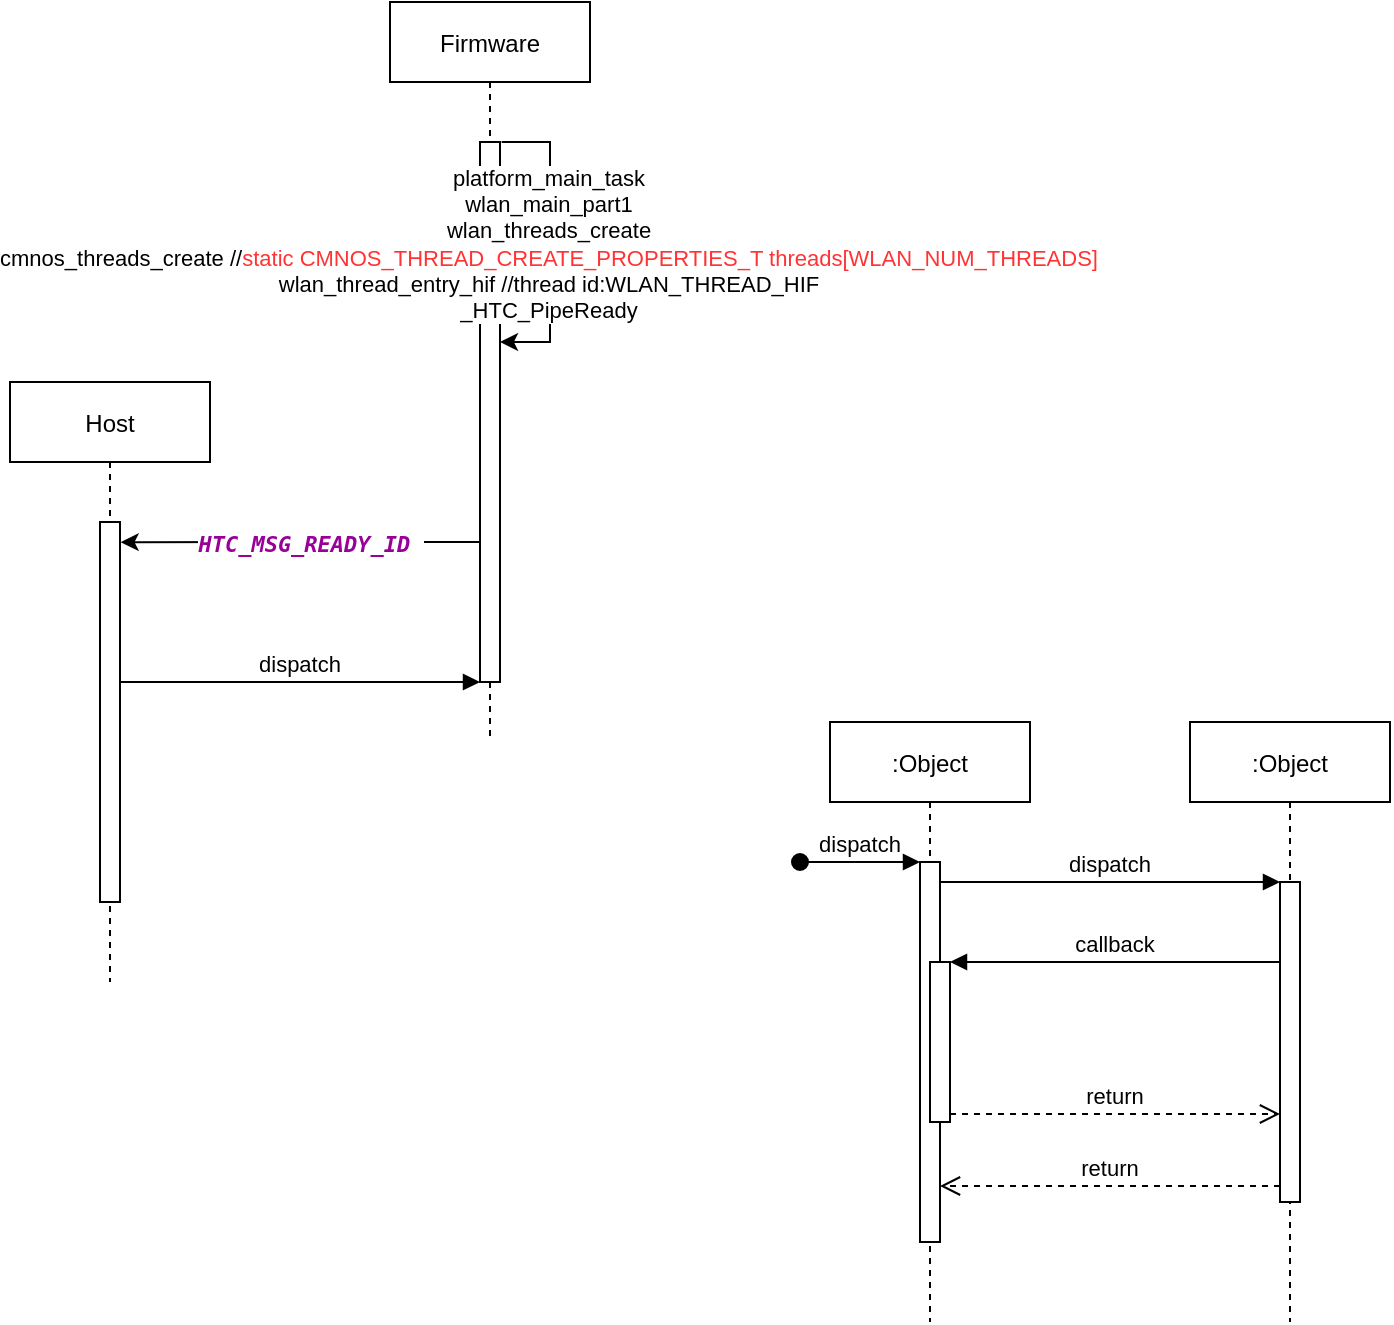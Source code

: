 <mxfile version="20.2.8" type="github">
  <diagram id="kgpKYQtTHZ0yAKxKKP6v" name="Page-1">
    <mxGraphModel dx="1292" dy="717" grid="1" gridSize="10" guides="1" tooltips="1" connect="1" arrows="1" fold="1" page="1" pageScale="1" pageWidth="850" pageHeight="1100" math="0" shadow="0">
      <root>
        <mxCell id="0" />
        <mxCell id="1" parent="0" />
        <mxCell id="wEA7PhlhjhMIiWQ6Ikd3-5" value=":Object" style="shape=umlLifeline;perimeter=lifelinePerimeter;container=1;collapsible=0;recursiveResize=0;rounded=0;shadow=0;strokeWidth=1;" vertex="1" parent="1">
          <mxGeometry x="530" y="610" width="100" height="300" as="geometry" />
        </mxCell>
        <mxCell id="wEA7PhlhjhMIiWQ6Ikd3-6" value="" style="points=[];perimeter=orthogonalPerimeter;rounded=0;shadow=0;strokeWidth=1;" vertex="1" parent="wEA7PhlhjhMIiWQ6Ikd3-5">
          <mxGeometry x="45" y="70" width="10" height="190" as="geometry" />
        </mxCell>
        <mxCell id="wEA7PhlhjhMIiWQ6Ikd3-7" value="dispatch" style="verticalAlign=bottom;startArrow=oval;endArrow=block;startSize=8;shadow=0;strokeWidth=1;" edge="1" parent="wEA7PhlhjhMIiWQ6Ikd3-5" target="wEA7PhlhjhMIiWQ6Ikd3-6">
          <mxGeometry relative="1" as="geometry">
            <mxPoint x="-15" y="70" as="sourcePoint" />
          </mxGeometry>
        </mxCell>
        <mxCell id="wEA7PhlhjhMIiWQ6Ikd3-8" value="" style="points=[];perimeter=orthogonalPerimeter;rounded=0;shadow=0;strokeWidth=1;" vertex="1" parent="wEA7PhlhjhMIiWQ6Ikd3-5">
          <mxGeometry x="50" y="120" width="10" height="80" as="geometry" />
        </mxCell>
        <mxCell id="wEA7PhlhjhMIiWQ6Ikd3-9" value=":Object" style="shape=umlLifeline;perimeter=lifelinePerimeter;container=1;collapsible=0;recursiveResize=0;rounded=0;shadow=0;strokeWidth=1;" vertex="1" parent="1">
          <mxGeometry x="710" y="610" width="100" height="300" as="geometry" />
        </mxCell>
        <mxCell id="wEA7PhlhjhMIiWQ6Ikd3-10" value="" style="points=[];perimeter=orthogonalPerimeter;rounded=0;shadow=0;strokeWidth=1;" vertex="1" parent="wEA7PhlhjhMIiWQ6Ikd3-9">
          <mxGeometry x="45" y="80" width="10" height="160" as="geometry" />
        </mxCell>
        <mxCell id="wEA7PhlhjhMIiWQ6Ikd3-11" value="return" style="verticalAlign=bottom;endArrow=open;dashed=1;endSize=8;exitX=0;exitY=0.95;shadow=0;strokeWidth=1;" edge="1" parent="1" source="wEA7PhlhjhMIiWQ6Ikd3-10" target="wEA7PhlhjhMIiWQ6Ikd3-6">
          <mxGeometry relative="1" as="geometry">
            <mxPoint x="685" y="766" as="targetPoint" />
          </mxGeometry>
        </mxCell>
        <mxCell id="wEA7PhlhjhMIiWQ6Ikd3-12" value="dispatch" style="verticalAlign=bottom;endArrow=block;entryX=0;entryY=0;shadow=0;strokeWidth=1;" edge="1" parent="1" source="wEA7PhlhjhMIiWQ6Ikd3-6" target="wEA7PhlhjhMIiWQ6Ikd3-10">
          <mxGeometry relative="1" as="geometry">
            <mxPoint x="685" y="690" as="sourcePoint" />
          </mxGeometry>
        </mxCell>
        <mxCell id="wEA7PhlhjhMIiWQ6Ikd3-13" value="callback" style="verticalAlign=bottom;endArrow=block;entryX=1;entryY=0;shadow=0;strokeWidth=1;" edge="1" parent="1" source="wEA7PhlhjhMIiWQ6Ikd3-10" target="wEA7PhlhjhMIiWQ6Ikd3-8">
          <mxGeometry relative="1" as="geometry">
            <mxPoint x="650" y="730" as="sourcePoint" />
          </mxGeometry>
        </mxCell>
        <mxCell id="wEA7PhlhjhMIiWQ6Ikd3-14" value="return" style="verticalAlign=bottom;endArrow=open;dashed=1;endSize=8;exitX=1;exitY=0.95;shadow=0;strokeWidth=1;" edge="1" parent="1" source="wEA7PhlhjhMIiWQ6Ikd3-8" target="wEA7PhlhjhMIiWQ6Ikd3-10">
          <mxGeometry relative="1" as="geometry">
            <mxPoint x="650" y="787" as="targetPoint" />
          </mxGeometry>
        </mxCell>
        <mxCell id="wEA7PhlhjhMIiWQ6Ikd3-15" value="Host" style="shape=umlLifeline;perimeter=lifelinePerimeter;container=1;collapsible=0;recursiveResize=0;rounded=0;shadow=0;strokeWidth=1;" vertex="1" parent="1">
          <mxGeometry x="120" y="440" width="100" height="300" as="geometry" />
        </mxCell>
        <mxCell id="wEA7PhlhjhMIiWQ6Ikd3-16" value="" style="points=[];perimeter=orthogonalPerimeter;rounded=0;shadow=0;strokeWidth=1;" vertex="1" parent="wEA7PhlhjhMIiWQ6Ikd3-15">
          <mxGeometry x="45" y="70" width="10" height="190" as="geometry" />
        </mxCell>
        <mxCell id="wEA7PhlhjhMIiWQ6Ikd3-19" value="Firmware" style="shape=umlLifeline;perimeter=lifelinePerimeter;container=1;collapsible=0;recursiveResize=0;rounded=0;shadow=0;strokeWidth=1;" vertex="1" parent="1">
          <mxGeometry x="310" y="250" width="100" height="370" as="geometry" />
        </mxCell>
        <mxCell id="wEA7PhlhjhMIiWQ6Ikd3-20" value="" style="points=[];perimeter=orthogonalPerimeter;rounded=0;shadow=0;strokeWidth=1;" vertex="1" parent="wEA7PhlhjhMIiWQ6Ikd3-19">
          <mxGeometry x="45" y="70" width="10" height="270" as="geometry" />
        </mxCell>
        <mxCell id="wEA7PhlhjhMIiWQ6Ikd3-29" style="edgeStyle=orthogonalEdgeStyle;rounded=0;orthogonalLoop=1;jettySize=auto;html=1;exitX=0.934;exitY=0.084;exitDx=0;exitDy=0;exitPerimeter=0;" edge="1" parent="wEA7PhlhjhMIiWQ6Ikd3-19">
          <mxGeometry relative="1" as="geometry">
            <mxPoint x="55.83" y="70.0" as="sourcePoint" />
            <mxPoint x="55" y="170" as="targetPoint" />
            <Array as="points">
              <mxPoint x="80" y="70" />
              <mxPoint x="80" y="170" />
              <mxPoint x="55" y="170" />
            </Array>
          </mxGeometry>
        </mxCell>
        <mxCell id="wEA7PhlhjhMIiWQ6Ikd3-32" value="platform_main_task&lt;br&gt;wlan_main_part1&lt;br&gt;wlan_threads_create&lt;br&gt;cmnos_threads_create //&lt;font color=&quot;#FF3333&quot;&gt;static CMNOS_THREAD_CREATE_PROPERTIES_T threads[WLAN_NUM_THREADS]&lt;/font&gt;&lt;br&gt;wlan_thread_entry_hif //thread id:WLAN_THREAD_HIF&lt;br&gt;_HTC_PipeReady" style="edgeLabel;html=1;align=center;verticalAlign=middle;resizable=0;points=[];fontColor=#000000;" vertex="1" connectable="0" parent="wEA7PhlhjhMIiWQ6Ikd3-29">
          <mxGeometry x="-0.335" y="-1" relative="1" as="geometry">
            <mxPoint y="25" as="offset" />
          </mxGeometry>
        </mxCell>
        <mxCell id="wEA7PhlhjhMIiWQ6Ikd3-22" value="dispatch" style="verticalAlign=bottom;endArrow=block;shadow=0;strokeWidth=1;" edge="1" parent="1" source="wEA7PhlhjhMIiWQ6Ikd3-16" target="wEA7PhlhjhMIiWQ6Ikd3-20">
          <mxGeometry relative="1" as="geometry">
            <mxPoint x="275" y="520" as="sourcePoint" />
            <Array as="points">
              <mxPoint x="270" y="590" />
            </Array>
          </mxGeometry>
        </mxCell>
        <mxCell id="wEA7PhlhjhMIiWQ6Ikd3-26" style="edgeStyle=orthogonalEdgeStyle;rounded=0;orthogonalLoop=1;jettySize=auto;html=1;entryX=1.033;entryY=0.053;entryDx=0;entryDy=0;entryPerimeter=0;" edge="1" parent="1" source="wEA7PhlhjhMIiWQ6Ikd3-20" target="wEA7PhlhjhMIiWQ6Ikd3-16">
          <mxGeometry relative="1" as="geometry">
            <Array as="points">
              <mxPoint x="300" y="520" />
              <mxPoint x="300" y="520" />
            </Array>
          </mxGeometry>
        </mxCell>
        <mxCell id="wEA7PhlhjhMIiWQ6Ikd3-27" value="&lt;pre style=&quot;border: 0px; margin: 0px; color: rgb(0, 0, 0); font-style: normal; font-variant-ligatures: normal; font-variant-caps: normal; font-weight: 400; letter-spacing: normal; orphans: 2; text-align: start; text-indent: 0px; text-transform: none; widows: 2; word-spacing: 0px; -webkit-text-stroke-width: 0px; background-color: rgb(255, 255, 255); text-decoration-thickness: initial; text-decoration-style: initial; text-decoration-color: initial;&quot;&gt;&lt;a style=&quot;text-decoration: none; color: rgb(153, 0, 153); font-weight: bold; font-style: italic;&quot; data-definition-place=&quot;def&quot; class=&quot;xer intelliWindow-symbol&quot; href=&quot;https://opengrok.qualcomm.com/source/s?refs=HTC_MSG_READY_ID&amp;amp;project=NHSS.QSDK.12.2.1&quot;&gt;HTC_MSG_READY_ID&lt;/a&gt; &lt;/pre&gt;" style="edgeLabel;html=1;align=center;verticalAlign=middle;resizable=0;points=[];" vertex="1" connectable="0" parent="wEA7PhlhjhMIiWQ6Ikd3-26">
          <mxGeometry x="-0.055" y="1" relative="1" as="geometry">
            <mxPoint as="offset" />
          </mxGeometry>
        </mxCell>
      </root>
    </mxGraphModel>
  </diagram>
</mxfile>
